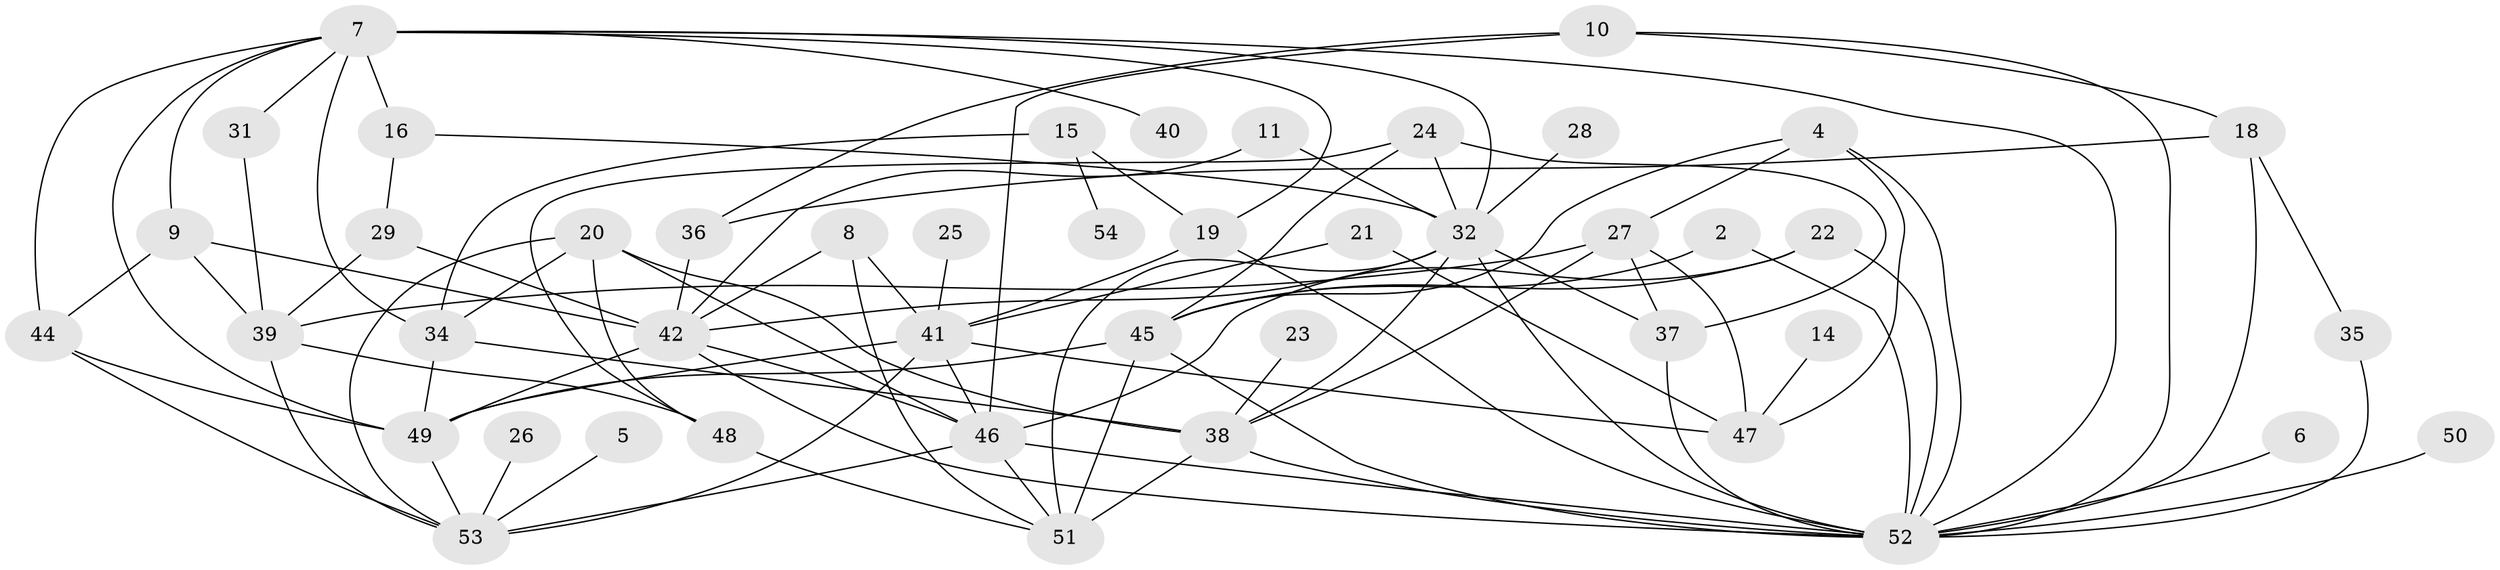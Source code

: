 // original degree distribution, {4: 0.1388888888888889, 2: 0.19444444444444445, 3: 0.25, 0: 0.05555555555555555, 5: 0.10185185185185185, 1: 0.17592592592592593, 6: 0.05555555555555555, 7: 0.009259259259259259, 8: 0.018518518518518517}
// Generated by graph-tools (version 1.1) at 2025/25/03/09/25 03:25:13]
// undirected, 46 vertices, 98 edges
graph export_dot {
graph [start="1"]
  node [color=gray90,style=filled];
  2;
  4;
  5;
  6;
  7;
  8;
  9;
  10;
  11;
  14;
  15;
  16;
  18;
  19;
  20;
  21;
  22;
  23;
  24;
  25;
  26;
  27;
  28;
  29;
  31;
  32;
  34;
  35;
  36;
  37;
  38;
  39;
  40;
  41;
  42;
  44;
  45;
  46;
  47;
  48;
  49;
  50;
  51;
  52;
  53;
  54;
  2 -- 45 [weight=1.0];
  2 -- 52 [weight=1.0];
  4 -- 27 [weight=1.0];
  4 -- 45 [weight=1.0];
  4 -- 47 [weight=1.0];
  4 -- 52 [weight=1.0];
  5 -- 53 [weight=1.0];
  6 -- 52 [weight=1.0];
  7 -- 9 [weight=1.0];
  7 -- 16 [weight=1.0];
  7 -- 19 [weight=1.0];
  7 -- 31 [weight=1.0];
  7 -- 32 [weight=1.0];
  7 -- 34 [weight=1.0];
  7 -- 40 [weight=1.0];
  7 -- 44 [weight=1.0];
  7 -- 49 [weight=1.0];
  7 -- 52 [weight=1.0];
  8 -- 41 [weight=1.0];
  8 -- 42 [weight=1.0];
  8 -- 51 [weight=1.0];
  9 -- 39 [weight=1.0];
  9 -- 42 [weight=2.0];
  9 -- 44 [weight=1.0];
  10 -- 18 [weight=1.0];
  10 -- 36 [weight=1.0];
  10 -- 46 [weight=1.0];
  10 -- 52 [weight=1.0];
  11 -- 32 [weight=1.0];
  11 -- 42 [weight=1.0];
  14 -- 47 [weight=1.0];
  15 -- 19 [weight=1.0];
  15 -- 34 [weight=1.0];
  15 -- 54 [weight=1.0];
  16 -- 29 [weight=1.0];
  16 -- 32 [weight=1.0];
  18 -- 35 [weight=1.0];
  18 -- 36 [weight=1.0];
  18 -- 52 [weight=1.0];
  19 -- 41 [weight=1.0];
  19 -- 52 [weight=1.0];
  20 -- 34 [weight=1.0];
  20 -- 38 [weight=1.0];
  20 -- 46 [weight=1.0];
  20 -- 48 [weight=1.0];
  20 -- 53 [weight=1.0];
  21 -- 41 [weight=1.0];
  21 -- 47 [weight=1.0];
  22 -- 45 [weight=1.0];
  22 -- 46 [weight=1.0];
  22 -- 52 [weight=1.0];
  23 -- 38 [weight=1.0];
  24 -- 32 [weight=1.0];
  24 -- 37 [weight=1.0];
  24 -- 45 [weight=1.0];
  24 -- 48 [weight=1.0];
  25 -- 41 [weight=1.0];
  26 -- 53 [weight=1.0];
  27 -- 37 [weight=1.0];
  27 -- 38 [weight=1.0];
  27 -- 39 [weight=1.0];
  27 -- 47 [weight=1.0];
  28 -- 32 [weight=1.0];
  29 -- 39 [weight=1.0];
  29 -- 42 [weight=1.0];
  31 -- 39 [weight=1.0];
  32 -- 37 [weight=2.0];
  32 -- 38 [weight=1.0];
  32 -- 42 [weight=1.0];
  32 -- 51 [weight=1.0];
  32 -- 52 [weight=1.0];
  34 -- 38 [weight=1.0];
  34 -- 49 [weight=1.0];
  35 -- 52 [weight=1.0];
  36 -- 42 [weight=1.0];
  37 -- 52 [weight=1.0];
  38 -- 51 [weight=2.0];
  38 -- 52 [weight=1.0];
  39 -- 48 [weight=1.0];
  39 -- 53 [weight=1.0];
  41 -- 46 [weight=1.0];
  41 -- 47 [weight=1.0];
  41 -- 49 [weight=1.0];
  41 -- 53 [weight=1.0];
  42 -- 46 [weight=2.0];
  42 -- 49 [weight=1.0];
  42 -- 52 [weight=1.0];
  44 -- 49 [weight=1.0];
  44 -- 53 [weight=1.0];
  45 -- 49 [weight=2.0];
  45 -- 51 [weight=1.0];
  45 -- 52 [weight=1.0];
  46 -- 51 [weight=1.0];
  46 -- 52 [weight=2.0];
  46 -- 53 [weight=1.0];
  48 -- 51 [weight=1.0];
  49 -- 53 [weight=1.0];
  50 -- 52 [weight=1.0];
}
